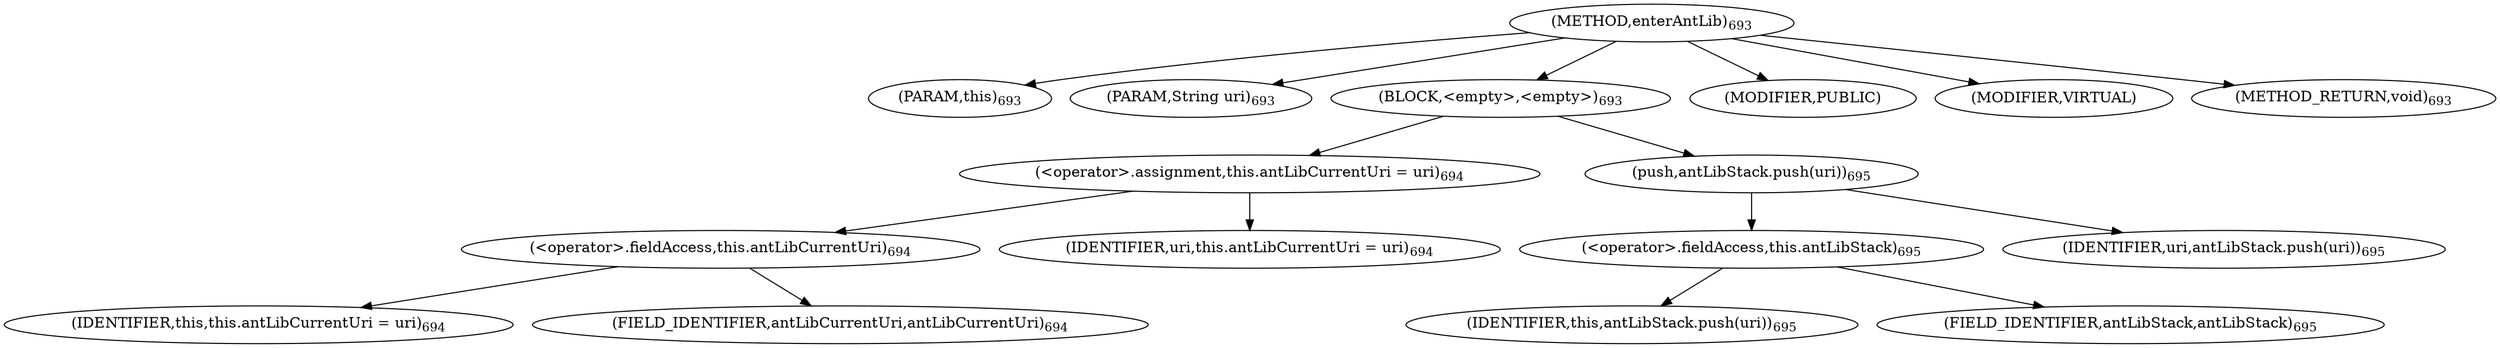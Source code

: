 digraph "enterAntLib" {  
"1345" [label = <(METHOD,enterAntLib)<SUB>693</SUB>> ]
"1346" [label = <(PARAM,this)<SUB>693</SUB>> ]
"1347" [label = <(PARAM,String uri)<SUB>693</SUB>> ]
"1348" [label = <(BLOCK,&lt;empty&gt;,&lt;empty&gt;)<SUB>693</SUB>> ]
"1349" [label = <(&lt;operator&gt;.assignment,this.antLibCurrentUri = uri)<SUB>694</SUB>> ]
"1350" [label = <(&lt;operator&gt;.fieldAccess,this.antLibCurrentUri)<SUB>694</SUB>> ]
"1351" [label = <(IDENTIFIER,this,this.antLibCurrentUri = uri)<SUB>694</SUB>> ]
"1352" [label = <(FIELD_IDENTIFIER,antLibCurrentUri,antLibCurrentUri)<SUB>694</SUB>> ]
"1353" [label = <(IDENTIFIER,uri,this.antLibCurrentUri = uri)<SUB>694</SUB>> ]
"1354" [label = <(push,antLibStack.push(uri))<SUB>695</SUB>> ]
"1355" [label = <(&lt;operator&gt;.fieldAccess,this.antLibStack)<SUB>695</SUB>> ]
"1356" [label = <(IDENTIFIER,this,antLibStack.push(uri))<SUB>695</SUB>> ]
"1357" [label = <(FIELD_IDENTIFIER,antLibStack,antLibStack)<SUB>695</SUB>> ]
"1358" [label = <(IDENTIFIER,uri,antLibStack.push(uri))<SUB>695</SUB>> ]
"1359" [label = <(MODIFIER,PUBLIC)> ]
"1360" [label = <(MODIFIER,VIRTUAL)> ]
"1361" [label = <(METHOD_RETURN,void)<SUB>693</SUB>> ]
  "1345" -> "1346" 
  "1345" -> "1347" 
  "1345" -> "1348" 
  "1345" -> "1359" 
  "1345" -> "1360" 
  "1345" -> "1361" 
  "1348" -> "1349" 
  "1348" -> "1354" 
  "1349" -> "1350" 
  "1349" -> "1353" 
  "1350" -> "1351" 
  "1350" -> "1352" 
  "1354" -> "1355" 
  "1354" -> "1358" 
  "1355" -> "1356" 
  "1355" -> "1357" 
}
